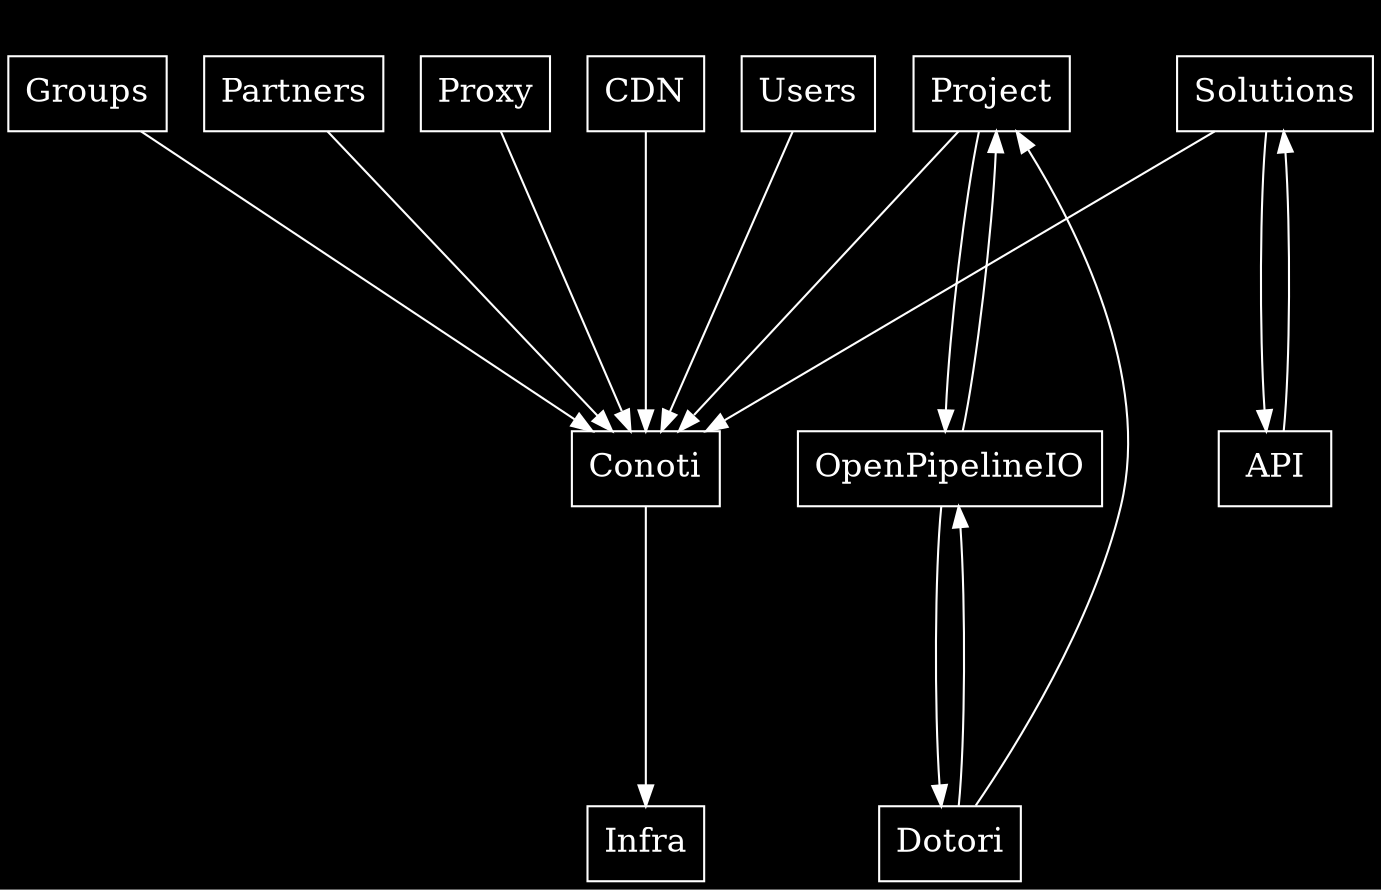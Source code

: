 digraph Architecture {
	labelloc="t"
	label="Conoti Architecture"
	graph [bgcolor=black ranksep=2];
	node [shape=box, fontcolor=white, color=white, fontsize=16];
	edge [fontcolor=white, color=white];
	Conoti -> Infra;
	Users -> Conoti;
	Groups -> Conoti;
	Project -> Conoti;
	OpenPipelineIO -> Project;
	Project -> OpenPipelineIO;
	Dotori -> OpenPipelineIO;
	OpenPipelineIO -> Dotori;
	Dotori -> Project;
	Partners -> Conoti;
	Proxy -> Conoti;
	CDN -> Conoti;
	Solutions -> Conoti;
	API -> Solutions;
	Solutions -> API;
}
